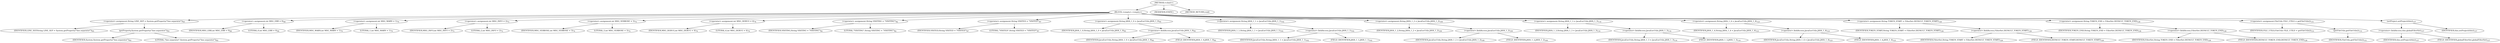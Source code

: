 digraph "&lt;clinit&gt;" {  
"3943" [label = <(METHOD,&lt;clinit&gt;)> ]
"3944" [label = <(BLOCK,&lt;empty&gt;,&lt;empty&gt;)> ]
"3945" [label = <(&lt;operator&gt;.assignment,String LINE_SEP = System.getProperty(&quot;line.separator&quot;))<SUB>65</SUB>> ]
"3946" [label = <(IDENTIFIER,LINE_SEP,String LINE_SEP = System.getProperty(&quot;line.separator&quot;))<SUB>65</SUB>> ]
"3947" [label = <(getProperty,System.getProperty(&quot;line.separator&quot;))<SUB>65</SUB>> ]
"3948" [label = <(IDENTIFIER,System,System.getProperty(&quot;line.separator&quot;))<SUB>65</SUB>> ]
"3949" [label = <(LITERAL,&quot;line.separator&quot;,System.getProperty(&quot;line.separator&quot;))<SUB>65</SUB>> ]
"3950" [label = <(&lt;operator&gt;.assignment,int MSG_ERR = 0)<SUB>68</SUB>> ]
"3951" [label = <(IDENTIFIER,MSG_ERR,int MSG_ERR = 0)<SUB>68</SUB>> ]
"3952" [label = <(LITERAL,0,int MSG_ERR = 0)<SUB>68</SUB>> ]
"3953" [label = <(&lt;operator&gt;.assignment,int MSG_WARN = 1)<SUB>70</SUB>> ]
"3954" [label = <(IDENTIFIER,MSG_WARN,int MSG_WARN = 1)<SUB>70</SUB>> ]
"3955" [label = <(LITERAL,1,int MSG_WARN = 1)<SUB>70</SUB>> ]
"3956" [label = <(&lt;operator&gt;.assignment,int MSG_INFO = 2)<SUB>72</SUB>> ]
"3957" [label = <(IDENTIFIER,MSG_INFO,int MSG_INFO = 2)<SUB>72</SUB>> ]
"3958" [label = <(LITERAL,2,int MSG_INFO = 2)<SUB>72</SUB>> ]
"3959" [label = <(&lt;operator&gt;.assignment,int MSG_VERBOSE = 3)<SUB>74</SUB>> ]
"3960" [label = <(IDENTIFIER,MSG_VERBOSE,int MSG_VERBOSE = 3)<SUB>74</SUB>> ]
"3961" [label = <(LITERAL,3,int MSG_VERBOSE = 3)<SUB>74</SUB>> ]
"3962" [label = <(&lt;operator&gt;.assignment,int MSG_DEBUG = 4)<SUB>76</SUB>> ]
"3963" [label = <(IDENTIFIER,MSG_DEBUG,int MSG_DEBUG = 4)<SUB>76</SUB>> ]
"3964" [label = <(LITERAL,4,int MSG_DEBUG = 4)<SUB>76</SUB>> ]
"3965" [label = <(&lt;operator&gt;.assignment,String VISITING = &quot;VISITING&quot;)<SUB>82</SUB>> ]
"3966" [label = <(IDENTIFIER,VISITING,String VISITING = &quot;VISITING&quot;)<SUB>82</SUB>> ]
"3967" [label = <(LITERAL,&quot;VISITING&quot;,String VISITING = &quot;VISITING&quot;)<SUB>82</SUB>> ]
"3968" [label = <(&lt;operator&gt;.assignment,String VISITED = &quot;VISITED&quot;)<SUB>87</SUB>> ]
"3969" [label = <(IDENTIFIER,VISITED,String VISITED = &quot;VISITED&quot;)<SUB>87</SUB>> ]
"3970" [label = <(LITERAL,&quot;VISITED&quot;,String VISITED = &quot;VISITED&quot;)<SUB>87</SUB>> ]
"3971" [label = <(&lt;operator&gt;.assignment,String JAVA_1_0 = JavaEnvUtils.JAVA_1_0)<SUB>95</SUB>> ]
"3972" [label = <(IDENTIFIER,JAVA_1_0,String JAVA_1_0 = JavaEnvUtils.JAVA_1_0)<SUB>95</SUB>> ]
"3973" [label = <(&lt;operator&gt;.fieldAccess,JavaEnvUtils.JAVA_1_0)<SUB>95</SUB>> ]
"3974" [label = <(IDENTIFIER,JavaEnvUtils,String JAVA_1_0 = JavaEnvUtils.JAVA_1_0)<SUB>95</SUB>> ]
"3975" [label = <(FIELD_IDENTIFIER,JAVA_1_0,JAVA_1_0)<SUB>95</SUB>> ]
"3976" [label = <(&lt;operator&gt;.assignment,String JAVA_1_1 = JavaEnvUtils.JAVA_1_1)<SUB>102</SUB>> ]
"3977" [label = <(IDENTIFIER,JAVA_1_1,String JAVA_1_1 = JavaEnvUtils.JAVA_1_1)<SUB>102</SUB>> ]
"3978" [label = <(&lt;operator&gt;.fieldAccess,JavaEnvUtils.JAVA_1_1)<SUB>102</SUB>> ]
"3979" [label = <(IDENTIFIER,JavaEnvUtils,String JAVA_1_1 = JavaEnvUtils.JAVA_1_1)<SUB>102</SUB>> ]
"3980" [label = <(FIELD_IDENTIFIER,JAVA_1_1,JAVA_1_1)<SUB>102</SUB>> ]
"3981" [label = <(&lt;operator&gt;.assignment,String JAVA_1_2 = JavaEnvUtils.JAVA_1_2)<SUB>109</SUB>> ]
"3982" [label = <(IDENTIFIER,JAVA_1_2,String JAVA_1_2 = JavaEnvUtils.JAVA_1_2)<SUB>109</SUB>> ]
"3983" [label = <(&lt;operator&gt;.fieldAccess,JavaEnvUtils.JAVA_1_2)<SUB>109</SUB>> ]
"3984" [label = <(IDENTIFIER,JavaEnvUtils,String JAVA_1_2 = JavaEnvUtils.JAVA_1_2)<SUB>109</SUB>> ]
"3985" [label = <(FIELD_IDENTIFIER,JAVA_1_2,JAVA_1_2)<SUB>109</SUB>> ]
"3986" [label = <(&lt;operator&gt;.assignment,String JAVA_1_3 = JavaEnvUtils.JAVA_1_3)<SUB>116</SUB>> ]
"3987" [label = <(IDENTIFIER,JAVA_1_3,String JAVA_1_3 = JavaEnvUtils.JAVA_1_3)<SUB>116</SUB>> ]
"3988" [label = <(&lt;operator&gt;.fieldAccess,JavaEnvUtils.JAVA_1_3)<SUB>116</SUB>> ]
"3989" [label = <(IDENTIFIER,JavaEnvUtils,String JAVA_1_3 = JavaEnvUtils.JAVA_1_3)<SUB>116</SUB>> ]
"3990" [label = <(FIELD_IDENTIFIER,JAVA_1_3,JAVA_1_3)<SUB>116</SUB>> ]
"3991" [label = <(&lt;operator&gt;.assignment,String JAVA_1_4 = JavaEnvUtils.JAVA_1_4)<SUB>123</SUB>> ]
"3992" [label = <(IDENTIFIER,JAVA_1_4,String JAVA_1_4 = JavaEnvUtils.JAVA_1_4)<SUB>123</SUB>> ]
"3993" [label = <(&lt;operator&gt;.fieldAccess,JavaEnvUtils.JAVA_1_4)<SUB>123</SUB>> ]
"3994" [label = <(IDENTIFIER,JavaEnvUtils,String JAVA_1_4 = JavaEnvUtils.JAVA_1_4)<SUB>123</SUB>> ]
"3995" [label = <(FIELD_IDENTIFIER,JAVA_1_4,JAVA_1_4)<SUB>123</SUB>> ]
"3996" [label = <(&lt;operator&gt;.assignment,String TOKEN_START = FilterSet.DEFAULT_TOKEN_START)<SUB>126</SUB>> ]
"3997" [label = <(IDENTIFIER,TOKEN_START,String TOKEN_START = FilterSet.DEFAULT_TOKEN_START)<SUB>126</SUB>> ]
"3998" [label = <(&lt;operator&gt;.fieldAccess,FilterSet.DEFAULT_TOKEN_START)<SUB>126</SUB>> ]
"3999" [label = <(IDENTIFIER,FilterSet,String TOKEN_START = FilterSet.DEFAULT_TOKEN_START)<SUB>126</SUB>> ]
"4000" [label = <(FIELD_IDENTIFIER,DEFAULT_TOKEN_START,DEFAULT_TOKEN_START)<SUB>126</SUB>> ]
"4001" [label = <(&lt;operator&gt;.assignment,String TOKEN_END = FilterSet.DEFAULT_TOKEN_END)<SUB>128</SUB>> ]
"4002" [label = <(IDENTIFIER,TOKEN_END,String TOKEN_END = FilterSet.DEFAULT_TOKEN_END)<SUB>128</SUB>> ]
"4003" [label = <(&lt;operator&gt;.fieldAccess,FilterSet.DEFAULT_TOKEN_END)<SUB>128</SUB>> ]
"4004" [label = <(IDENTIFIER,FilterSet,String TOKEN_END = FilterSet.DEFAULT_TOKEN_END)<SUB>128</SUB>> ]
"4005" [label = <(FIELD_IDENTIFIER,DEFAULT_TOKEN_END,DEFAULT_TOKEN_END)<SUB>128</SUB>> ]
"4006" [label = <(&lt;operator&gt;.assignment,FileUtils FILE_UTILS = getFileUtils())<SUB>131</SUB>> ]
"4007" [label = <(IDENTIFIER,FILE_UTILS,FileUtils FILE_UTILS = getFileUtils())<SUB>131</SUB>> ]
"4008" [label = <(getFileUtils,getFileUtils())<SUB>131</SUB>> ]
"4009" [label = <(IDENTIFIER,FileUtils,getFileUtils())<SUB>131</SUB>> ]
"4010" [label = <(setProject,setProject(this))<SUB>157</SUB>> ]
"4011" [label = <(&lt;operator&gt;.fieldAccess,this.globalFilterSet)<SUB>157</SUB>> ]
"4012" [label = <(IDENTIFIER,this,setProject(this))<SUB>157</SUB>> ]
"4013" [label = <(FIELD_IDENTIFIER,globalFilterSet,globalFilterSet)<SUB>157</SUB>> ]
"4014" [label = <(IDENTIFIER,this,setProject(this))<SUB>157</SUB>> ]
"4015" [label = <(MODIFIER,STATIC)> ]
"4016" [label = <(METHOD_RETURN,void)> ]
  "3943" -> "3944" 
  "3943" -> "4015" 
  "3943" -> "4016" 
  "3944" -> "3945" 
  "3944" -> "3950" 
  "3944" -> "3953" 
  "3944" -> "3956" 
  "3944" -> "3959" 
  "3944" -> "3962" 
  "3944" -> "3965" 
  "3944" -> "3968" 
  "3944" -> "3971" 
  "3944" -> "3976" 
  "3944" -> "3981" 
  "3944" -> "3986" 
  "3944" -> "3991" 
  "3944" -> "3996" 
  "3944" -> "4001" 
  "3944" -> "4006" 
  "3944" -> "4010" 
  "3945" -> "3946" 
  "3945" -> "3947" 
  "3947" -> "3948" 
  "3947" -> "3949" 
  "3950" -> "3951" 
  "3950" -> "3952" 
  "3953" -> "3954" 
  "3953" -> "3955" 
  "3956" -> "3957" 
  "3956" -> "3958" 
  "3959" -> "3960" 
  "3959" -> "3961" 
  "3962" -> "3963" 
  "3962" -> "3964" 
  "3965" -> "3966" 
  "3965" -> "3967" 
  "3968" -> "3969" 
  "3968" -> "3970" 
  "3971" -> "3972" 
  "3971" -> "3973" 
  "3973" -> "3974" 
  "3973" -> "3975" 
  "3976" -> "3977" 
  "3976" -> "3978" 
  "3978" -> "3979" 
  "3978" -> "3980" 
  "3981" -> "3982" 
  "3981" -> "3983" 
  "3983" -> "3984" 
  "3983" -> "3985" 
  "3986" -> "3987" 
  "3986" -> "3988" 
  "3988" -> "3989" 
  "3988" -> "3990" 
  "3991" -> "3992" 
  "3991" -> "3993" 
  "3993" -> "3994" 
  "3993" -> "3995" 
  "3996" -> "3997" 
  "3996" -> "3998" 
  "3998" -> "3999" 
  "3998" -> "4000" 
  "4001" -> "4002" 
  "4001" -> "4003" 
  "4003" -> "4004" 
  "4003" -> "4005" 
  "4006" -> "4007" 
  "4006" -> "4008" 
  "4008" -> "4009" 
  "4010" -> "4011" 
  "4010" -> "4014" 
  "4011" -> "4012" 
  "4011" -> "4013" 
}
